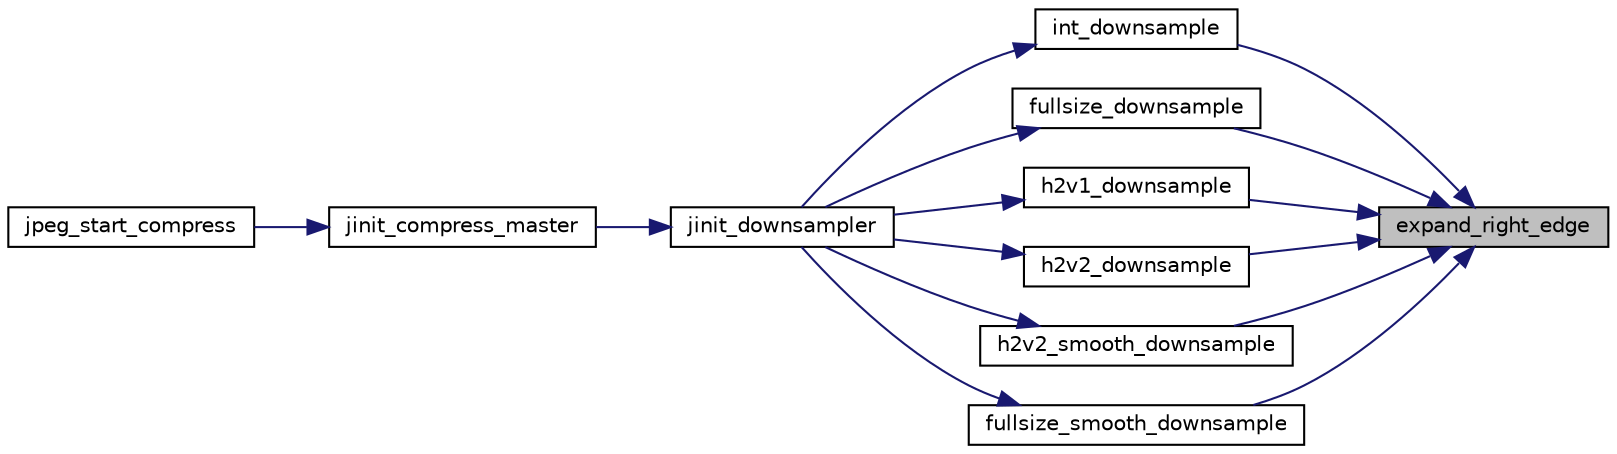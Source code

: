 digraph "expand_right_edge"
{
 // LATEX_PDF_SIZE
  bgcolor="transparent";
  edge [fontname="Helvetica",fontsize="10",labelfontname="Helvetica",labelfontsize="10"];
  node [fontname="Helvetica",fontsize="10",shape=record];
  rankdir="RL";
  Node1 [label="expand_right_edge",height=0.2,width=0.4,color="black", fillcolor="grey75", style="filled", fontcolor="black",tooltip=" "];
  Node1 -> Node2 [dir="back",color="midnightblue",fontsize="10",style="solid",fontname="Helvetica"];
  Node2 [label="int_downsample",height=0.2,width=0.4,color="black",URL="$jcsample_8c.html#abcaed4190a914a973cc23e9252286568",tooltip=" "];
  Node2 -> Node3 [dir="back",color="midnightblue",fontsize="10",style="solid",fontname="Helvetica"];
  Node3 [label="jinit_downsampler",height=0.2,width=0.4,color="black",URL="$jcsample_8c.html#a70c17f06dccf0d8179062455c5af3f0d",tooltip=" "];
  Node3 -> Node4 [dir="back",color="midnightblue",fontsize="10",style="solid",fontname="Helvetica"];
  Node4 [label="jinit_compress_master",height=0.2,width=0.4,color="black",URL="$jcinit_8c.html#a9b434908559c6849283fcac944250b3b",tooltip=" "];
  Node4 -> Node5 [dir="back",color="midnightblue",fontsize="10",style="solid",fontname="Helvetica"];
  Node5 [label="jpeg_start_compress",height=0.2,width=0.4,color="black",URL="$jcapistd_8c.html#aacff7627af44bc9457601ba15577162d",tooltip=" "];
  Node1 -> Node6 [dir="back",color="midnightblue",fontsize="10",style="solid",fontname="Helvetica"];
  Node6 [label="fullsize_downsample",height=0.2,width=0.4,color="black",URL="$jcsample_8c.html#a403382e37f9545c3fee2f9b61056e9b9",tooltip=" "];
  Node6 -> Node3 [dir="back",color="midnightblue",fontsize="10",style="solid",fontname="Helvetica"];
  Node1 -> Node7 [dir="back",color="midnightblue",fontsize="10",style="solid",fontname="Helvetica"];
  Node7 [label="h2v1_downsample",height=0.2,width=0.4,color="black",URL="$jcsample_8c.html#aa5f0a29460e6093f4b032a9b7eb8a361",tooltip=" "];
  Node7 -> Node3 [dir="back",color="midnightblue",fontsize="10",style="solid",fontname="Helvetica"];
  Node1 -> Node8 [dir="back",color="midnightblue",fontsize="10",style="solid",fontname="Helvetica"];
  Node8 [label="h2v2_downsample",height=0.2,width=0.4,color="black",URL="$jcsample_8c.html#a67ec6619cac4448039ebc83d0e3d7e6a",tooltip=" "];
  Node8 -> Node3 [dir="back",color="midnightblue",fontsize="10",style="solid",fontname="Helvetica"];
  Node1 -> Node9 [dir="back",color="midnightblue",fontsize="10",style="solid",fontname="Helvetica"];
  Node9 [label="h2v2_smooth_downsample",height=0.2,width=0.4,color="black",URL="$jcsample_8c.html#a3ba9f2710ff679a8f0f19093ab917a9c",tooltip=" "];
  Node9 -> Node3 [dir="back",color="midnightblue",fontsize="10",style="solid",fontname="Helvetica"];
  Node1 -> Node10 [dir="back",color="midnightblue",fontsize="10",style="solid",fontname="Helvetica"];
  Node10 [label="fullsize_smooth_downsample",height=0.2,width=0.4,color="black",URL="$jcsample_8c.html#a65ee046ead2ba7525e75981993323c7b",tooltip=" "];
  Node10 -> Node3 [dir="back",color="midnightblue",fontsize="10",style="solid",fontname="Helvetica"];
}
